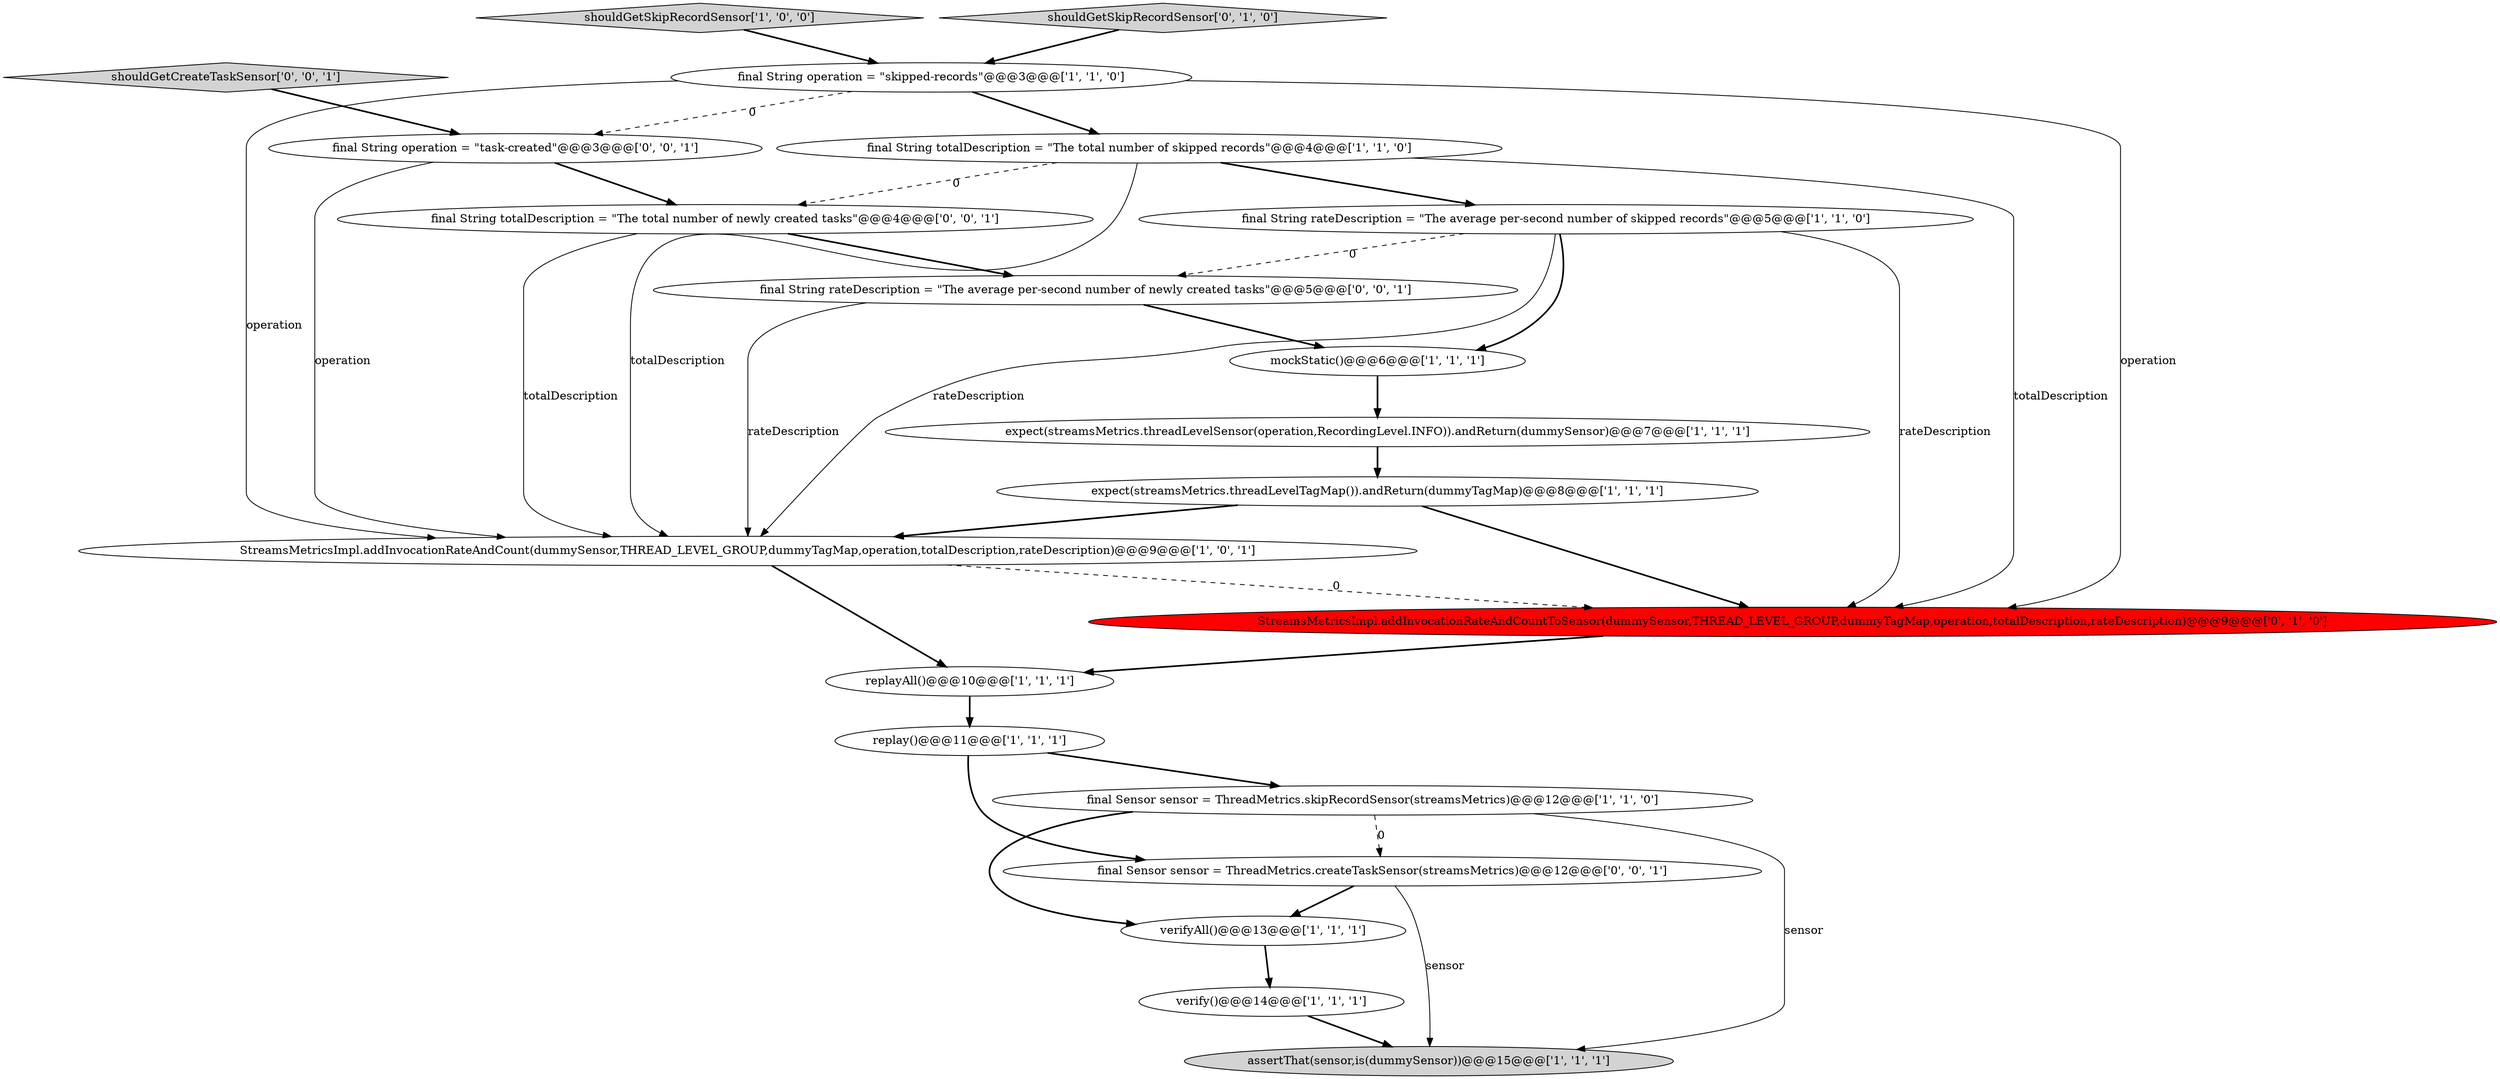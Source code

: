 digraph {
12 [style = filled, label = "replay()@@@11@@@['1', '1', '1']", fillcolor = white, shape = ellipse image = "AAA0AAABBB1BBB"];
3 [style = filled, label = "expect(streamsMetrics.threadLevelSensor(operation,RecordingLevel.INFO)).andReturn(dummySensor)@@@7@@@['1', '1', '1']", fillcolor = white, shape = ellipse image = "AAA0AAABBB1BBB"];
7 [style = filled, label = "shouldGetSkipRecordSensor['1', '0', '0']", fillcolor = lightgray, shape = diamond image = "AAA0AAABBB1BBB"];
14 [style = filled, label = "shouldGetSkipRecordSensor['0', '1', '0']", fillcolor = lightgray, shape = diamond image = "AAA0AAABBB2BBB"];
1 [style = filled, label = "replayAll()@@@10@@@['1', '1', '1']", fillcolor = white, shape = ellipse image = "AAA0AAABBB1BBB"];
2 [style = filled, label = "verifyAll()@@@13@@@['1', '1', '1']", fillcolor = white, shape = ellipse image = "AAA0AAABBB1BBB"];
10 [style = filled, label = "final String rateDescription = \"The average per-second number of skipped records\"@@@5@@@['1', '1', '0']", fillcolor = white, shape = ellipse image = "AAA0AAABBB1BBB"];
13 [style = filled, label = "final String totalDescription = \"The total number of skipped records\"@@@4@@@['1', '1', '0']", fillcolor = white, shape = ellipse image = "AAA0AAABBB1BBB"];
17 [style = filled, label = "final String operation = \"task-created\"@@@3@@@['0', '0', '1']", fillcolor = white, shape = ellipse image = "AAA0AAABBB3BBB"];
19 [style = filled, label = "final String rateDescription = \"The average per-second number of newly created tasks\"@@@5@@@['0', '0', '1']", fillcolor = white, shape = ellipse image = "AAA0AAABBB3BBB"];
11 [style = filled, label = "mockStatic()@@@6@@@['1', '1', '1']", fillcolor = white, shape = ellipse image = "AAA0AAABBB1BBB"];
18 [style = filled, label = "shouldGetCreateTaskSensor['0', '0', '1']", fillcolor = lightgray, shape = diamond image = "AAA0AAABBB3BBB"];
4 [style = filled, label = "assertThat(sensor,is(dummySensor))@@@15@@@['1', '1', '1']", fillcolor = lightgray, shape = ellipse image = "AAA0AAABBB1BBB"];
8 [style = filled, label = "final String operation = \"skipped-records\"@@@3@@@['1', '1', '0']", fillcolor = white, shape = ellipse image = "AAA0AAABBB1BBB"];
9 [style = filled, label = "verify()@@@14@@@['1', '1', '1']", fillcolor = white, shape = ellipse image = "AAA0AAABBB1BBB"];
6 [style = filled, label = "StreamsMetricsImpl.addInvocationRateAndCount(dummySensor,THREAD_LEVEL_GROUP,dummyTagMap,operation,totalDescription,rateDescription)@@@9@@@['1', '0', '1']", fillcolor = white, shape = ellipse image = "AAA0AAABBB1BBB"];
20 [style = filled, label = "final Sensor sensor = ThreadMetrics.createTaskSensor(streamsMetrics)@@@12@@@['0', '0', '1']", fillcolor = white, shape = ellipse image = "AAA0AAABBB3BBB"];
15 [style = filled, label = "StreamsMetricsImpl.addInvocationRateAndCountToSensor(dummySensor,THREAD_LEVEL_GROUP,dummyTagMap,operation,totalDescription,rateDescription)@@@9@@@['0', '1', '0']", fillcolor = red, shape = ellipse image = "AAA1AAABBB2BBB"];
0 [style = filled, label = "final Sensor sensor = ThreadMetrics.skipRecordSensor(streamsMetrics)@@@12@@@['1', '1', '0']", fillcolor = white, shape = ellipse image = "AAA0AAABBB1BBB"];
5 [style = filled, label = "expect(streamsMetrics.threadLevelTagMap()).andReturn(dummyTagMap)@@@8@@@['1', '1', '1']", fillcolor = white, shape = ellipse image = "AAA0AAABBB1BBB"];
16 [style = filled, label = "final String totalDescription = \"The total number of newly created tasks\"@@@4@@@['0', '0', '1']", fillcolor = white, shape = ellipse image = "AAA0AAABBB3BBB"];
13->10 [style = bold, label=""];
19->6 [style = solid, label="rateDescription"];
8->6 [style = solid, label="operation"];
10->19 [style = dashed, label="0"];
9->4 [style = bold, label=""];
0->2 [style = bold, label=""];
10->15 [style = solid, label="rateDescription"];
13->6 [style = solid, label="totalDescription"];
12->20 [style = bold, label=""];
18->17 [style = bold, label=""];
5->15 [style = bold, label=""];
19->11 [style = bold, label=""];
2->9 [style = bold, label=""];
16->19 [style = bold, label=""];
7->8 [style = bold, label=""];
0->20 [style = dashed, label="0"];
12->0 [style = bold, label=""];
20->2 [style = bold, label=""];
13->15 [style = solid, label="totalDescription"];
6->1 [style = bold, label=""];
3->5 [style = bold, label=""];
10->11 [style = bold, label=""];
5->6 [style = bold, label=""];
11->3 [style = bold, label=""];
6->15 [style = dashed, label="0"];
13->16 [style = dashed, label="0"];
1->12 [style = bold, label=""];
8->17 [style = dashed, label="0"];
16->6 [style = solid, label="totalDescription"];
14->8 [style = bold, label=""];
20->4 [style = solid, label="sensor"];
8->15 [style = solid, label="operation"];
17->6 [style = solid, label="operation"];
17->16 [style = bold, label=""];
8->13 [style = bold, label=""];
0->4 [style = solid, label="sensor"];
10->6 [style = solid, label="rateDescription"];
15->1 [style = bold, label=""];
}
